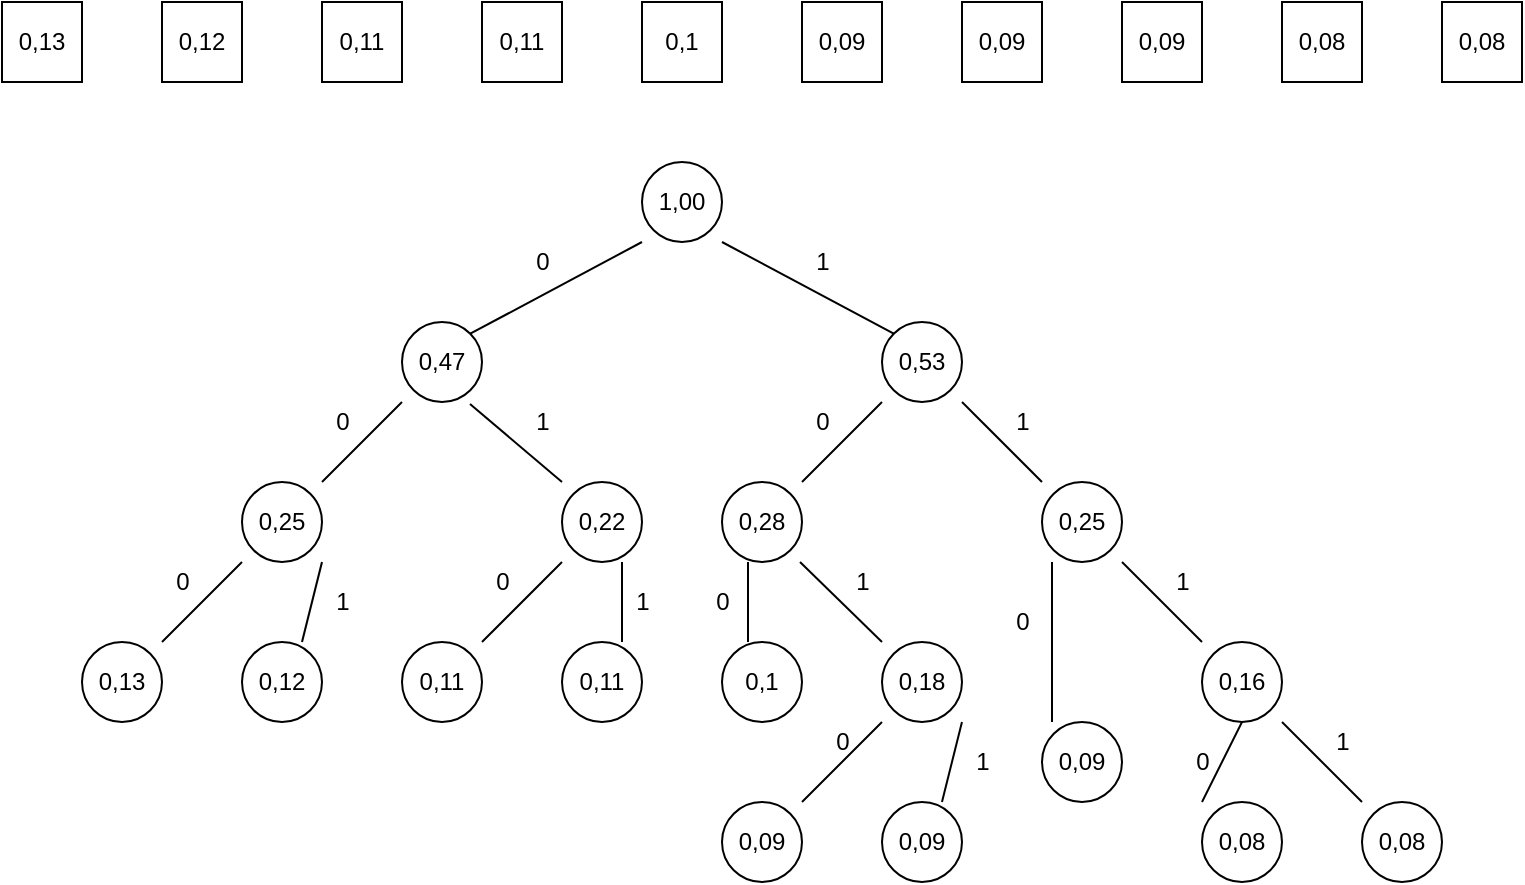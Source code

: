 <mxfile version="13.8.8" type="github"><diagram id="ualnsEP7qsOMDoFiy3kr" name="Page-1"><mxGraphModel dx="946" dy="662" grid="1" gridSize="10" guides="1" tooltips="1" connect="1" arrows="1" fold="1" page="1" pageScale="1" pageWidth="827" pageHeight="1169" math="0" shadow="0"><root><mxCell id="0"/><mxCell id="1" parent="0"/><mxCell id="WX43eah4ODhTNx5HNarz-1" value="0,13" style="whiteSpace=wrap;html=1;aspect=fixed;" parent="1" vertex="1"><mxGeometry x="40" width="40" height="40" as="geometry"/></mxCell><mxCell id="WX43eah4ODhTNx5HNarz-2" value="0,12" style="whiteSpace=wrap;html=1;aspect=fixed;" parent="1" vertex="1"><mxGeometry x="120" width="40" height="40" as="geometry"/></mxCell><mxCell id="WX43eah4ODhTNx5HNarz-3" value="0,11" style="whiteSpace=wrap;html=1;aspect=fixed;" parent="1" vertex="1"><mxGeometry x="200" width="40" height="40" as="geometry"/></mxCell><mxCell id="WX43eah4ODhTNx5HNarz-4" value="0,11" style="whiteSpace=wrap;html=1;aspect=fixed;" parent="1" vertex="1"><mxGeometry x="280" width="40" height="40" as="geometry"/></mxCell><mxCell id="WX43eah4ODhTNx5HNarz-5" value="0,1" style="whiteSpace=wrap;html=1;aspect=fixed;" parent="1" vertex="1"><mxGeometry x="360" width="40" height="40" as="geometry"/></mxCell><mxCell id="WX43eah4ODhTNx5HNarz-6" value="0,09" style="whiteSpace=wrap;html=1;aspect=fixed;" parent="1" vertex="1"><mxGeometry x="440" width="40" height="40" as="geometry"/></mxCell><mxCell id="WX43eah4ODhTNx5HNarz-7" value="0,09" style="whiteSpace=wrap;html=1;aspect=fixed;" parent="1" vertex="1"><mxGeometry x="520" width="40" height="40" as="geometry"/></mxCell><mxCell id="WX43eah4ODhTNx5HNarz-8" value="0,09" style="whiteSpace=wrap;html=1;aspect=fixed;" parent="1" vertex="1"><mxGeometry x="600" width="40" height="40" as="geometry"/></mxCell><mxCell id="WX43eah4ODhTNx5HNarz-9" value="0,08" style="whiteSpace=wrap;html=1;aspect=fixed;" parent="1" vertex="1"><mxGeometry x="680" width="40" height="40" as="geometry"/></mxCell><mxCell id="WX43eah4ODhTNx5HNarz-10" value="0,08" style="whiteSpace=wrap;html=1;aspect=fixed;" parent="1" vertex="1"><mxGeometry x="760" width="40" height="40" as="geometry"/></mxCell><mxCell id="WX43eah4ODhTNx5HNarz-11" value="1,00" style="ellipse;whiteSpace=wrap;html=1;aspect=fixed;" parent="1" vertex="1"><mxGeometry x="360" y="80" width="40" height="40" as="geometry"/></mxCell><mxCell id="WX43eah4ODhTNx5HNarz-12" value="" style="endArrow=none;html=1;exitX=1;exitY=0;exitDx=0;exitDy=0;" parent="1" source="WX43eah4ODhTNx5HNarz-14" edge="1"><mxGeometry width="50" height="50" relative="1" as="geometry"><mxPoint x="280" y="160" as="sourcePoint"/><mxPoint x="360" y="120" as="targetPoint"/></mxGeometry></mxCell><mxCell id="WX43eah4ODhTNx5HNarz-13" value="" style="endArrow=none;html=1;exitX=0;exitY=0;exitDx=0;exitDy=0;" parent="1" source="WX43eah4ODhTNx5HNarz-15" edge="1"><mxGeometry width="50" height="50" relative="1" as="geometry"><mxPoint x="440" y="160" as="sourcePoint"/><mxPoint x="400" y="120" as="targetPoint"/></mxGeometry></mxCell><mxCell id="WX43eah4ODhTNx5HNarz-14" value="0,47" style="ellipse;whiteSpace=wrap;html=1;aspect=fixed;" parent="1" vertex="1"><mxGeometry x="240" y="160" width="40" height="40" as="geometry"/></mxCell><mxCell id="WX43eah4ODhTNx5HNarz-15" value="0,53" style="ellipse;whiteSpace=wrap;html=1;aspect=fixed;" parent="1" vertex="1"><mxGeometry x="480" y="160" width="40" height="40" as="geometry"/></mxCell><mxCell id="WX43eah4ODhTNx5HNarz-16" value="0,25" style="ellipse;whiteSpace=wrap;html=1;aspect=fixed;" parent="1" vertex="1"><mxGeometry x="160" y="240" width="40" height="40" as="geometry"/></mxCell><mxCell id="WX43eah4ODhTNx5HNarz-17" value="" style="endArrow=none;html=1;" parent="1" edge="1"><mxGeometry width="50" height="50" relative="1" as="geometry"><mxPoint x="200" y="240" as="sourcePoint"/><mxPoint x="240" y="200" as="targetPoint"/></mxGeometry></mxCell><mxCell id="WX43eah4ODhTNx5HNarz-18" value="" style="endArrow=none;html=1;" parent="1" edge="1"><mxGeometry width="50" height="50" relative="1" as="geometry"><mxPoint x="440" y="240" as="sourcePoint"/><mxPoint x="480" y="200" as="targetPoint"/></mxGeometry></mxCell><mxCell id="WX43eah4ODhTNx5HNarz-19" value="" style="endArrow=none;html=1;entryX=0.85;entryY=1.025;entryDx=0;entryDy=0;entryPerimeter=0;" parent="1" target="WX43eah4ODhTNx5HNarz-14" edge="1"><mxGeometry width="50" height="50" relative="1" as="geometry"><mxPoint x="320" y="240" as="sourcePoint"/><mxPoint x="280" y="200" as="targetPoint"/></mxGeometry></mxCell><mxCell id="WX43eah4ODhTNx5HNarz-20" value="" style="endArrow=none;html=1;" parent="1" edge="1"><mxGeometry width="50" height="50" relative="1" as="geometry"><mxPoint x="560" y="240" as="sourcePoint"/><mxPoint x="520" y="200" as="targetPoint"/></mxGeometry></mxCell><mxCell id="WX43eah4ODhTNx5HNarz-21" value="0,22" style="ellipse;whiteSpace=wrap;html=1;aspect=fixed;" parent="1" vertex="1"><mxGeometry x="320" y="240" width="40" height="40" as="geometry"/></mxCell><mxCell id="WX43eah4ODhTNx5HNarz-22" value="0,28" style="ellipse;whiteSpace=wrap;html=1;aspect=fixed;" parent="1" vertex="1"><mxGeometry x="400" y="240" width="40" height="40" as="geometry"/></mxCell><mxCell id="WX43eah4ODhTNx5HNarz-23" value="0,25" style="ellipse;whiteSpace=wrap;html=1;aspect=fixed;" parent="1" vertex="1"><mxGeometry x="560" y="240" width="40" height="40" as="geometry"/></mxCell><mxCell id="WX43eah4ODhTNx5HNarz-24" value="" style="endArrow=none;html=1;" parent="1" edge="1"><mxGeometry width="50" height="50" relative="1" as="geometry"><mxPoint x="280" y="320" as="sourcePoint"/><mxPoint x="320" y="280" as="targetPoint"/></mxGeometry></mxCell><mxCell id="WX43eah4ODhTNx5HNarz-25" value="" style="endArrow=none;html=1;" parent="1" edge="1"><mxGeometry width="50" height="50" relative="1" as="geometry"><mxPoint x="350" y="320" as="sourcePoint"/><mxPoint x="350" y="280" as="targetPoint"/></mxGeometry></mxCell><mxCell id="WX43eah4ODhTNx5HNarz-26" value="" style="endArrow=none;html=1;" parent="1" edge="1"><mxGeometry width="50" height="50" relative="1" as="geometry"><mxPoint x="413" y="320" as="sourcePoint"/><mxPoint x="413" y="280" as="targetPoint"/></mxGeometry></mxCell><mxCell id="WX43eah4ODhTNx5HNarz-27" value="" style="endArrow=none;html=1;" parent="1" edge="1"><mxGeometry width="50" height="50" relative="1" as="geometry"><mxPoint x="480" y="320" as="sourcePoint"/><mxPoint x="439" y="280" as="targetPoint"/></mxGeometry></mxCell><mxCell id="WX43eah4ODhTNx5HNarz-28" value="0,11" style="ellipse;whiteSpace=wrap;html=1;aspect=fixed;" parent="1" vertex="1"><mxGeometry x="240" y="320" width="40" height="40" as="geometry"/></mxCell><mxCell id="WX43eah4ODhTNx5HNarz-29" value="0,11" style="ellipse;whiteSpace=wrap;html=1;aspect=fixed;" parent="1" vertex="1"><mxGeometry x="320" y="320" width="40" height="40" as="geometry"/></mxCell><mxCell id="WX43eah4ODhTNx5HNarz-30" value="0,1" style="ellipse;whiteSpace=wrap;html=1;aspect=fixed;" parent="1" vertex="1"><mxGeometry x="400" y="320" width="40" height="40" as="geometry"/></mxCell><mxCell id="WX43eah4ODhTNx5HNarz-31" value="0,18" style="ellipse;whiteSpace=wrap;html=1;aspect=fixed;" parent="1" vertex="1"><mxGeometry x="480" y="320" width="40" height="40" as="geometry"/></mxCell><mxCell id="WX43eah4ODhTNx5HNarz-32" value="" style="endArrow=none;html=1;" parent="1" edge="1"><mxGeometry width="50" height="50" relative="1" as="geometry"><mxPoint x="120" y="320" as="sourcePoint"/><mxPoint x="160" y="280" as="targetPoint"/></mxGeometry></mxCell><mxCell id="WX43eah4ODhTNx5HNarz-33" value="" style="endArrow=none;html=1;" parent="1" edge="1"><mxGeometry width="50" height="50" relative="1" as="geometry"><mxPoint x="190" y="320" as="sourcePoint"/><mxPoint x="200" y="280" as="targetPoint"/></mxGeometry></mxCell><mxCell id="WX43eah4ODhTNx5HNarz-34" value="0,13" style="ellipse;whiteSpace=wrap;html=1;aspect=fixed;" parent="1" vertex="1"><mxGeometry x="80" y="320" width="40" height="40" as="geometry"/></mxCell><mxCell id="WX43eah4ODhTNx5HNarz-35" value="0,12" style="ellipse;whiteSpace=wrap;html=1;aspect=fixed;" parent="1" vertex="1"><mxGeometry x="160" y="320" width="40" height="40" as="geometry"/></mxCell><mxCell id="WX43eah4ODhTNx5HNarz-36" value="" style="endArrow=none;html=1;" parent="1" edge="1"><mxGeometry width="50" height="50" relative="1" as="geometry"><mxPoint x="440" y="400" as="sourcePoint"/><mxPoint x="480" y="360" as="targetPoint"/></mxGeometry></mxCell><mxCell id="WX43eah4ODhTNx5HNarz-37" value="" style="endArrow=none;html=1;" parent="1" edge="1"><mxGeometry width="50" height="50" relative="1" as="geometry"><mxPoint x="510" y="400" as="sourcePoint"/><mxPoint x="520" y="360" as="targetPoint"/></mxGeometry></mxCell><mxCell id="WX43eah4ODhTNx5HNarz-38" value="0,09" style="ellipse;whiteSpace=wrap;html=1;aspect=fixed;" parent="1" vertex="1"><mxGeometry x="400" y="400" width="40" height="40" as="geometry"/></mxCell><mxCell id="WX43eah4ODhTNx5HNarz-39" value="0,09" style="ellipse;whiteSpace=wrap;html=1;aspect=fixed;" parent="1" vertex="1"><mxGeometry x="480" y="400" width="40" height="40" as="geometry"/></mxCell><mxCell id="WX43eah4ODhTNx5HNarz-40" value="" style="endArrow=none;html=1;" parent="1" edge="1"><mxGeometry width="50" height="50" relative="1" as="geometry"><mxPoint x="565" y="360" as="sourcePoint"/><mxPoint x="565" y="280" as="targetPoint"/></mxGeometry></mxCell><mxCell id="WX43eah4ODhTNx5HNarz-41" value="" style="endArrow=none;html=1;" parent="1" edge="1"><mxGeometry width="50" height="50" relative="1" as="geometry"><mxPoint x="640" y="320" as="sourcePoint"/><mxPoint x="600" y="280" as="targetPoint"/></mxGeometry></mxCell><mxCell id="WX43eah4ODhTNx5HNarz-42" value="0,09" style="ellipse;whiteSpace=wrap;html=1;aspect=fixed;" parent="1" vertex="1"><mxGeometry x="560" y="360" width="40" height="40" as="geometry"/></mxCell><mxCell id="WX43eah4ODhTNx5HNarz-43" value="0,16" style="ellipse;whiteSpace=wrap;html=1;aspect=fixed;" parent="1" vertex="1"><mxGeometry x="640" y="320" width="40" height="40" as="geometry"/></mxCell><mxCell id="WX43eah4ODhTNx5HNarz-44" value="" style="endArrow=none;html=1;" parent="1" edge="1"><mxGeometry width="50" height="50" relative="1" as="geometry"><mxPoint x="640" y="400" as="sourcePoint"/><mxPoint x="660" y="360" as="targetPoint"/></mxGeometry></mxCell><mxCell id="WX43eah4ODhTNx5HNarz-45" value="" style="endArrow=none;html=1;" parent="1" edge="1"><mxGeometry width="50" height="50" relative="1" as="geometry"><mxPoint x="720" y="400" as="sourcePoint"/><mxPoint x="680" y="360" as="targetPoint"/></mxGeometry></mxCell><mxCell id="WX43eah4ODhTNx5HNarz-46" value="0,08" style="ellipse;whiteSpace=wrap;html=1;aspect=fixed;" parent="1" vertex="1"><mxGeometry x="640" y="400" width="40" height="40" as="geometry"/></mxCell><mxCell id="WX43eah4ODhTNx5HNarz-47" value="0,08" style="ellipse;whiteSpace=wrap;html=1;aspect=fixed;" parent="1" vertex="1"><mxGeometry x="720" y="400" width="40" height="40" as="geometry"/></mxCell><mxCell id="WX43eah4ODhTNx5HNarz-48" value="0" style="text;html=1;align=center;verticalAlign=middle;resizable=0;points=[];autosize=1;" parent="1" vertex="1"><mxGeometry x="300" y="120" width="20" height="20" as="geometry"/></mxCell><mxCell id="WX43eah4ODhTNx5HNarz-49" value="1" style="text;html=1;align=center;verticalAlign=middle;resizable=0;points=[];autosize=1;" parent="1" vertex="1"><mxGeometry x="440" y="120" width="20" height="20" as="geometry"/></mxCell><mxCell id="WX43eah4ODhTNx5HNarz-50" value="0" style="text;html=1;align=center;verticalAlign=middle;resizable=0;points=[];autosize=1;" parent="1" vertex="1"><mxGeometry x="440" y="200" width="20" height="20" as="geometry"/></mxCell><mxCell id="WX43eah4ODhTNx5HNarz-51" value="1" style="text;html=1;align=center;verticalAlign=middle;resizable=0;points=[];autosize=1;" parent="1" vertex="1"><mxGeometry x="540" y="200" width="20" height="20" as="geometry"/></mxCell><mxCell id="WX43eah4ODhTNx5HNarz-52" value="0" style="text;html=1;align=center;verticalAlign=middle;resizable=0;points=[];autosize=1;" parent="1" vertex="1"><mxGeometry x="540" y="300" width="20" height="20" as="geometry"/></mxCell><mxCell id="WX43eah4ODhTNx5HNarz-53" value="1" style="text;html=1;align=center;verticalAlign=middle;resizable=0;points=[];autosize=1;" parent="1" vertex="1"><mxGeometry x="620" y="280" width="20" height="20" as="geometry"/></mxCell><mxCell id="WX43eah4ODhTNx5HNarz-54" value="0" style="text;html=1;align=center;verticalAlign=middle;resizable=0;points=[];autosize=1;" parent="1" vertex="1"><mxGeometry x="630" y="370" width="20" height="20" as="geometry"/></mxCell><mxCell id="WX43eah4ODhTNx5HNarz-55" value="1" style="text;html=1;align=center;verticalAlign=middle;resizable=0;points=[];autosize=1;" parent="1" vertex="1"><mxGeometry x="700" y="360" width="20" height="20" as="geometry"/></mxCell><mxCell id="WX43eah4ODhTNx5HNarz-56" value="0" style="text;html=1;align=center;verticalAlign=middle;resizable=0;points=[];autosize=1;" parent="1" vertex="1"><mxGeometry x="390" y="290" width="20" height="20" as="geometry"/></mxCell><mxCell id="WX43eah4ODhTNx5HNarz-57" value="1" style="text;html=1;align=center;verticalAlign=middle;resizable=0;points=[];autosize=1;" parent="1" vertex="1"><mxGeometry x="460" y="280" width="20" height="20" as="geometry"/></mxCell><mxCell id="WX43eah4ODhTNx5HNarz-58" value="0" style="text;html=1;align=center;verticalAlign=middle;resizable=0;points=[];autosize=1;" parent="1" vertex="1"><mxGeometry x="450" y="360" width="20" height="20" as="geometry"/></mxCell><mxCell id="WX43eah4ODhTNx5HNarz-59" value="1" style="text;html=1;align=center;verticalAlign=middle;resizable=0;points=[];autosize=1;" parent="1" vertex="1"><mxGeometry x="520" y="370" width="20" height="20" as="geometry"/></mxCell><mxCell id="WX43eah4ODhTNx5HNarz-60" value="0" style="text;html=1;align=center;verticalAlign=middle;resizable=0;points=[];autosize=1;" parent="1" vertex="1"><mxGeometry x="200" y="200" width="20" height="20" as="geometry"/></mxCell><mxCell id="WX43eah4ODhTNx5HNarz-61" value="1" style="text;html=1;align=center;verticalAlign=middle;resizable=0;points=[];autosize=1;" parent="1" vertex="1"><mxGeometry x="300" y="200" width="20" height="20" as="geometry"/></mxCell><mxCell id="WX43eah4ODhTNx5HNarz-62" value="0" style="text;html=1;align=center;verticalAlign=middle;resizable=0;points=[];autosize=1;" parent="1" vertex="1"><mxGeometry x="280" y="280" width="20" height="20" as="geometry"/></mxCell><mxCell id="WX43eah4ODhTNx5HNarz-63" value="1" style="text;html=1;align=center;verticalAlign=middle;resizable=0;points=[];autosize=1;" parent="1" vertex="1"><mxGeometry x="350" y="290" width="20" height="20" as="geometry"/></mxCell><mxCell id="WX43eah4ODhTNx5HNarz-64" value="0" style="text;html=1;align=center;verticalAlign=middle;resizable=0;points=[];autosize=1;" parent="1" vertex="1"><mxGeometry x="120" y="280" width="20" height="20" as="geometry"/></mxCell><mxCell id="WX43eah4ODhTNx5HNarz-65" value="1" style="text;html=1;align=center;verticalAlign=middle;resizable=0;points=[];autosize=1;" parent="1" vertex="1"><mxGeometry x="200" y="290" width="20" height="20" as="geometry"/></mxCell></root></mxGraphModel></diagram></mxfile>